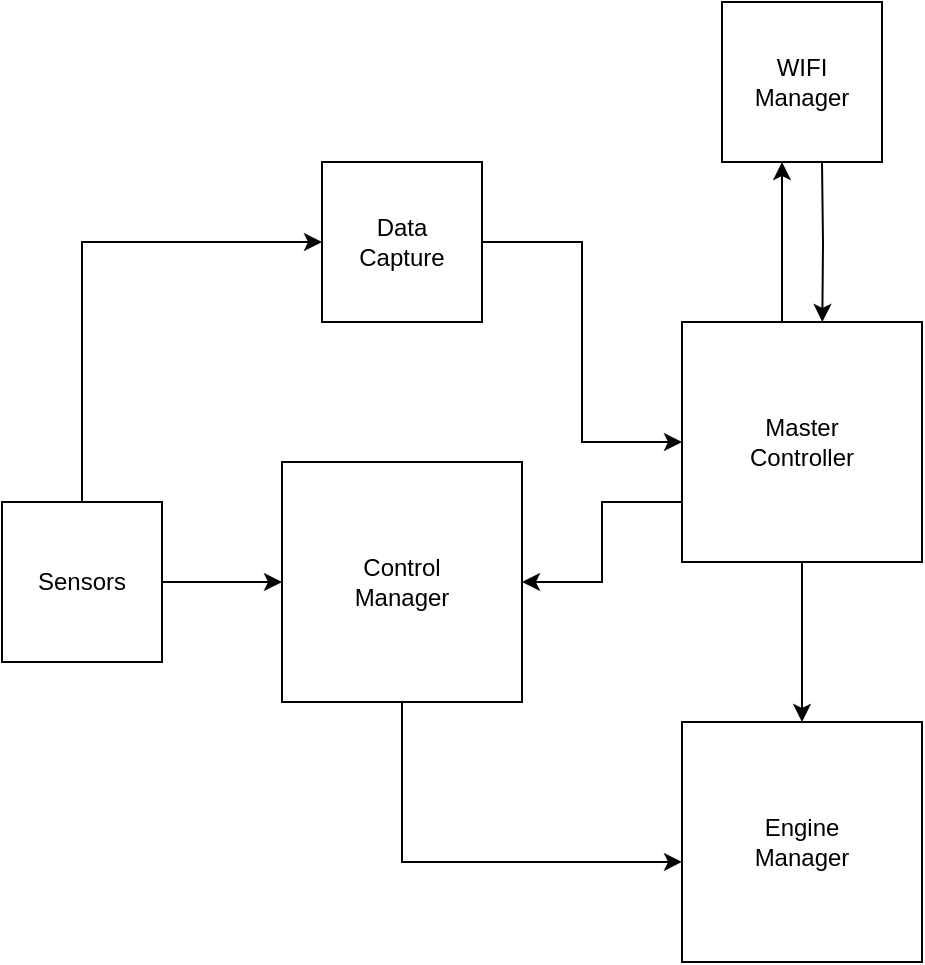 <mxfile version="24.7.6">
  <diagram name="Page-1" id="1ZCH-90XeY1f-6l5d64w">
    <mxGraphModel dx="896" dy="491" grid="1" gridSize="10" guides="1" tooltips="1" connect="1" arrows="1" fold="1" page="1" pageScale="1" pageWidth="850" pageHeight="1100" math="0" shadow="0">
      <root>
        <mxCell id="0" />
        <mxCell id="1" parent="0" />
        <mxCell id="SCl_2yA6YjaPcPXo50z0-15" style="edgeStyle=orthogonalEdgeStyle;rounded=0;orthogonalLoop=1;jettySize=auto;html=1;exitX=0;exitY=0.75;exitDx=0;exitDy=0;entryX=1;entryY=0.5;entryDx=0;entryDy=0;" edge="1" parent="1" source="SCl_2yA6YjaPcPXo50z0-1" target="SCl_2yA6YjaPcPXo50z0-9">
          <mxGeometry relative="1" as="geometry" />
        </mxCell>
        <mxCell id="SCl_2yA6YjaPcPXo50z0-16" style="edgeStyle=orthogonalEdgeStyle;rounded=0;orthogonalLoop=1;jettySize=auto;html=1;exitX=0.5;exitY=1;exitDx=0;exitDy=0;entryX=0.5;entryY=0;entryDx=0;entryDy=0;" edge="1" parent="1" source="SCl_2yA6YjaPcPXo50z0-1" target="SCl_2yA6YjaPcPXo50z0-3">
          <mxGeometry relative="1" as="geometry" />
        </mxCell>
        <mxCell id="SCl_2yA6YjaPcPXo50z0-17" style="edgeStyle=orthogonalEdgeStyle;rounded=0;orthogonalLoop=1;jettySize=auto;html=1;entryX=0.5;entryY=1;entryDx=0;entryDy=0;" edge="1" parent="1">
          <mxGeometry relative="1" as="geometry">
            <mxPoint x="410" y="240" as="sourcePoint" />
            <mxPoint x="410" y="160" as="targetPoint" />
          </mxGeometry>
        </mxCell>
        <mxCell id="SCl_2yA6YjaPcPXo50z0-1" value="Master&lt;div&gt;Controller&lt;/div&gt;" style="rounded=0;whiteSpace=wrap;html=1;" vertex="1" parent="1">
          <mxGeometry x="360" y="240" width="120" height="120" as="geometry" />
        </mxCell>
        <mxCell id="SCl_2yA6YjaPcPXo50z0-3" value="Engine&lt;div&gt;Manager&lt;/div&gt;" style="whiteSpace=wrap;html=1;aspect=fixed;" vertex="1" parent="1">
          <mxGeometry x="360" y="440" width="120" height="120" as="geometry" />
        </mxCell>
        <mxCell id="SCl_2yA6YjaPcPXo50z0-12" style="edgeStyle=orthogonalEdgeStyle;rounded=0;orthogonalLoop=1;jettySize=auto;html=1;entryX=0;entryY=0.5;entryDx=0;entryDy=0;exitX=0.5;exitY=0;exitDx=0;exitDy=0;" edge="1" parent="1" source="SCl_2yA6YjaPcPXo50z0-4" target="SCl_2yA6YjaPcPXo50z0-5">
          <mxGeometry relative="1" as="geometry" />
        </mxCell>
        <mxCell id="SCl_2yA6YjaPcPXo50z0-13" style="edgeStyle=orthogonalEdgeStyle;rounded=0;orthogonalLoop=1;jettySize=auto;html=1;entryX=0;entryY=0.5;entryDx=0;entryDy=0;" edge="1" parent="1" source="SCl_2yA6YjaPcPXo50z0-4" target="SCl_2yA6YjaPcPXo50z0-9">
          <mxGeometry relative="1" as="geometry" />
        </mxCell>
        <mxCell id="SCl_2yA6YjaPcPXo50z0-4" value="Sensors" style="rounded=0;whiteSpace=wrap;html=1;" vertex="1" parent="1">
          <mxGeometry x="20" y="330" width="80" height="80" as="geometry" />
        </mxCell>
        <mxCell id="SCl_2yA6YjaPcPXo50z0-11" style="edgeStyle=orthogonalEdgeStyle;rounded=0;orthogonalLoop=1;jettySize=auto;html=1;entryX=0;entryY=0.5;entryDx=0;entryDy=0;" edge="1" parent="1" source="SCl_2yA6YjaPcPXo50z0-5" target="SCl_2yA6YjaPcPXo50z0-1">
          <mxGeometry relative="1" as="geometry" />
        </mxCell>
        <mxCell id="SCl_2yA6YjaPcPXo50z0-5" value="Data&lt;div&gt;Capture&lt;/div&gt;" style="whiteSpace=wrap;html=1;aspect=fixed;" vertex="1" parent="1">
          <mxGeometry x="180" y="160" width="80" height="80" as="geometry" />
        </mxCell>
        <mxCell id="SCl_2yA6YjaPcPXo50z0-8" value="WIFI&lt;div&gt;Manager&lt;/div&gt;" style="whiteSpace=wrap;html=1;aspect=fixed;" vertex="1" parent="1">
          <mxGeometry x="380" y="80" width="80" height="80" as="geometry" />
        </mxCell>
        <mxCell id="SCl_2yA6YjaPcPXo50z0-9" value="Control&lt;div&gt;Manager&lt;/div&gt;" style="whiteSpace=wrap;html=1;aspect=fixed;" vertex="1" parent="1">
          <mxGeometry x="160" y="310" width="120" height="120" as="geometry" />
        </mxCell>
        <mxCell id="SCl_2yA6YjaPcPXo50z0-14" style="edgeStyle=orthogonalEdgeStyle;rounded=0;orthogonalLoop=1;jettySize=auto;html=1;exitX=0.5;exitY=1;exitDx=0;exitDy=0;entryX=0;entryY=0.583;entryDx=0;entryDy=0;entryPerimeter=0;" edge="1" parent="1" source="SCl_2yA6YjaPcPXo50z0-9" target="SCl_2yA6YjaPcPXo50z0-3">
          <mxGeometry relative="1" as="geometry" />
        </mxCell>
        <mxCell id="SCl_2yA6YjaPcPXo50z0-18" style="edgeStyle=orthogonalEdgeStyle;rounded=0;orthogonalLoop=1;jettySize=auto;html=1;exitX=0.75;exitY=1;exitDx=0;exitDy=0;entryX=0.668;entryY=0;entryDx=0;entryDy=0;entryPerimeter=0;" edge="1" parent="1">
          <mxGeometry relative="1" as="geometry">
            <mxPoint x="430" y="160" as="sourcePoint" />
            <mxPoint x="430.16" y="240" as="targetPoint" />
          </mxGeometry>
        </mxCell>
      </root>
    </mxGraphModel>
  </diagram>
</mxfile>
